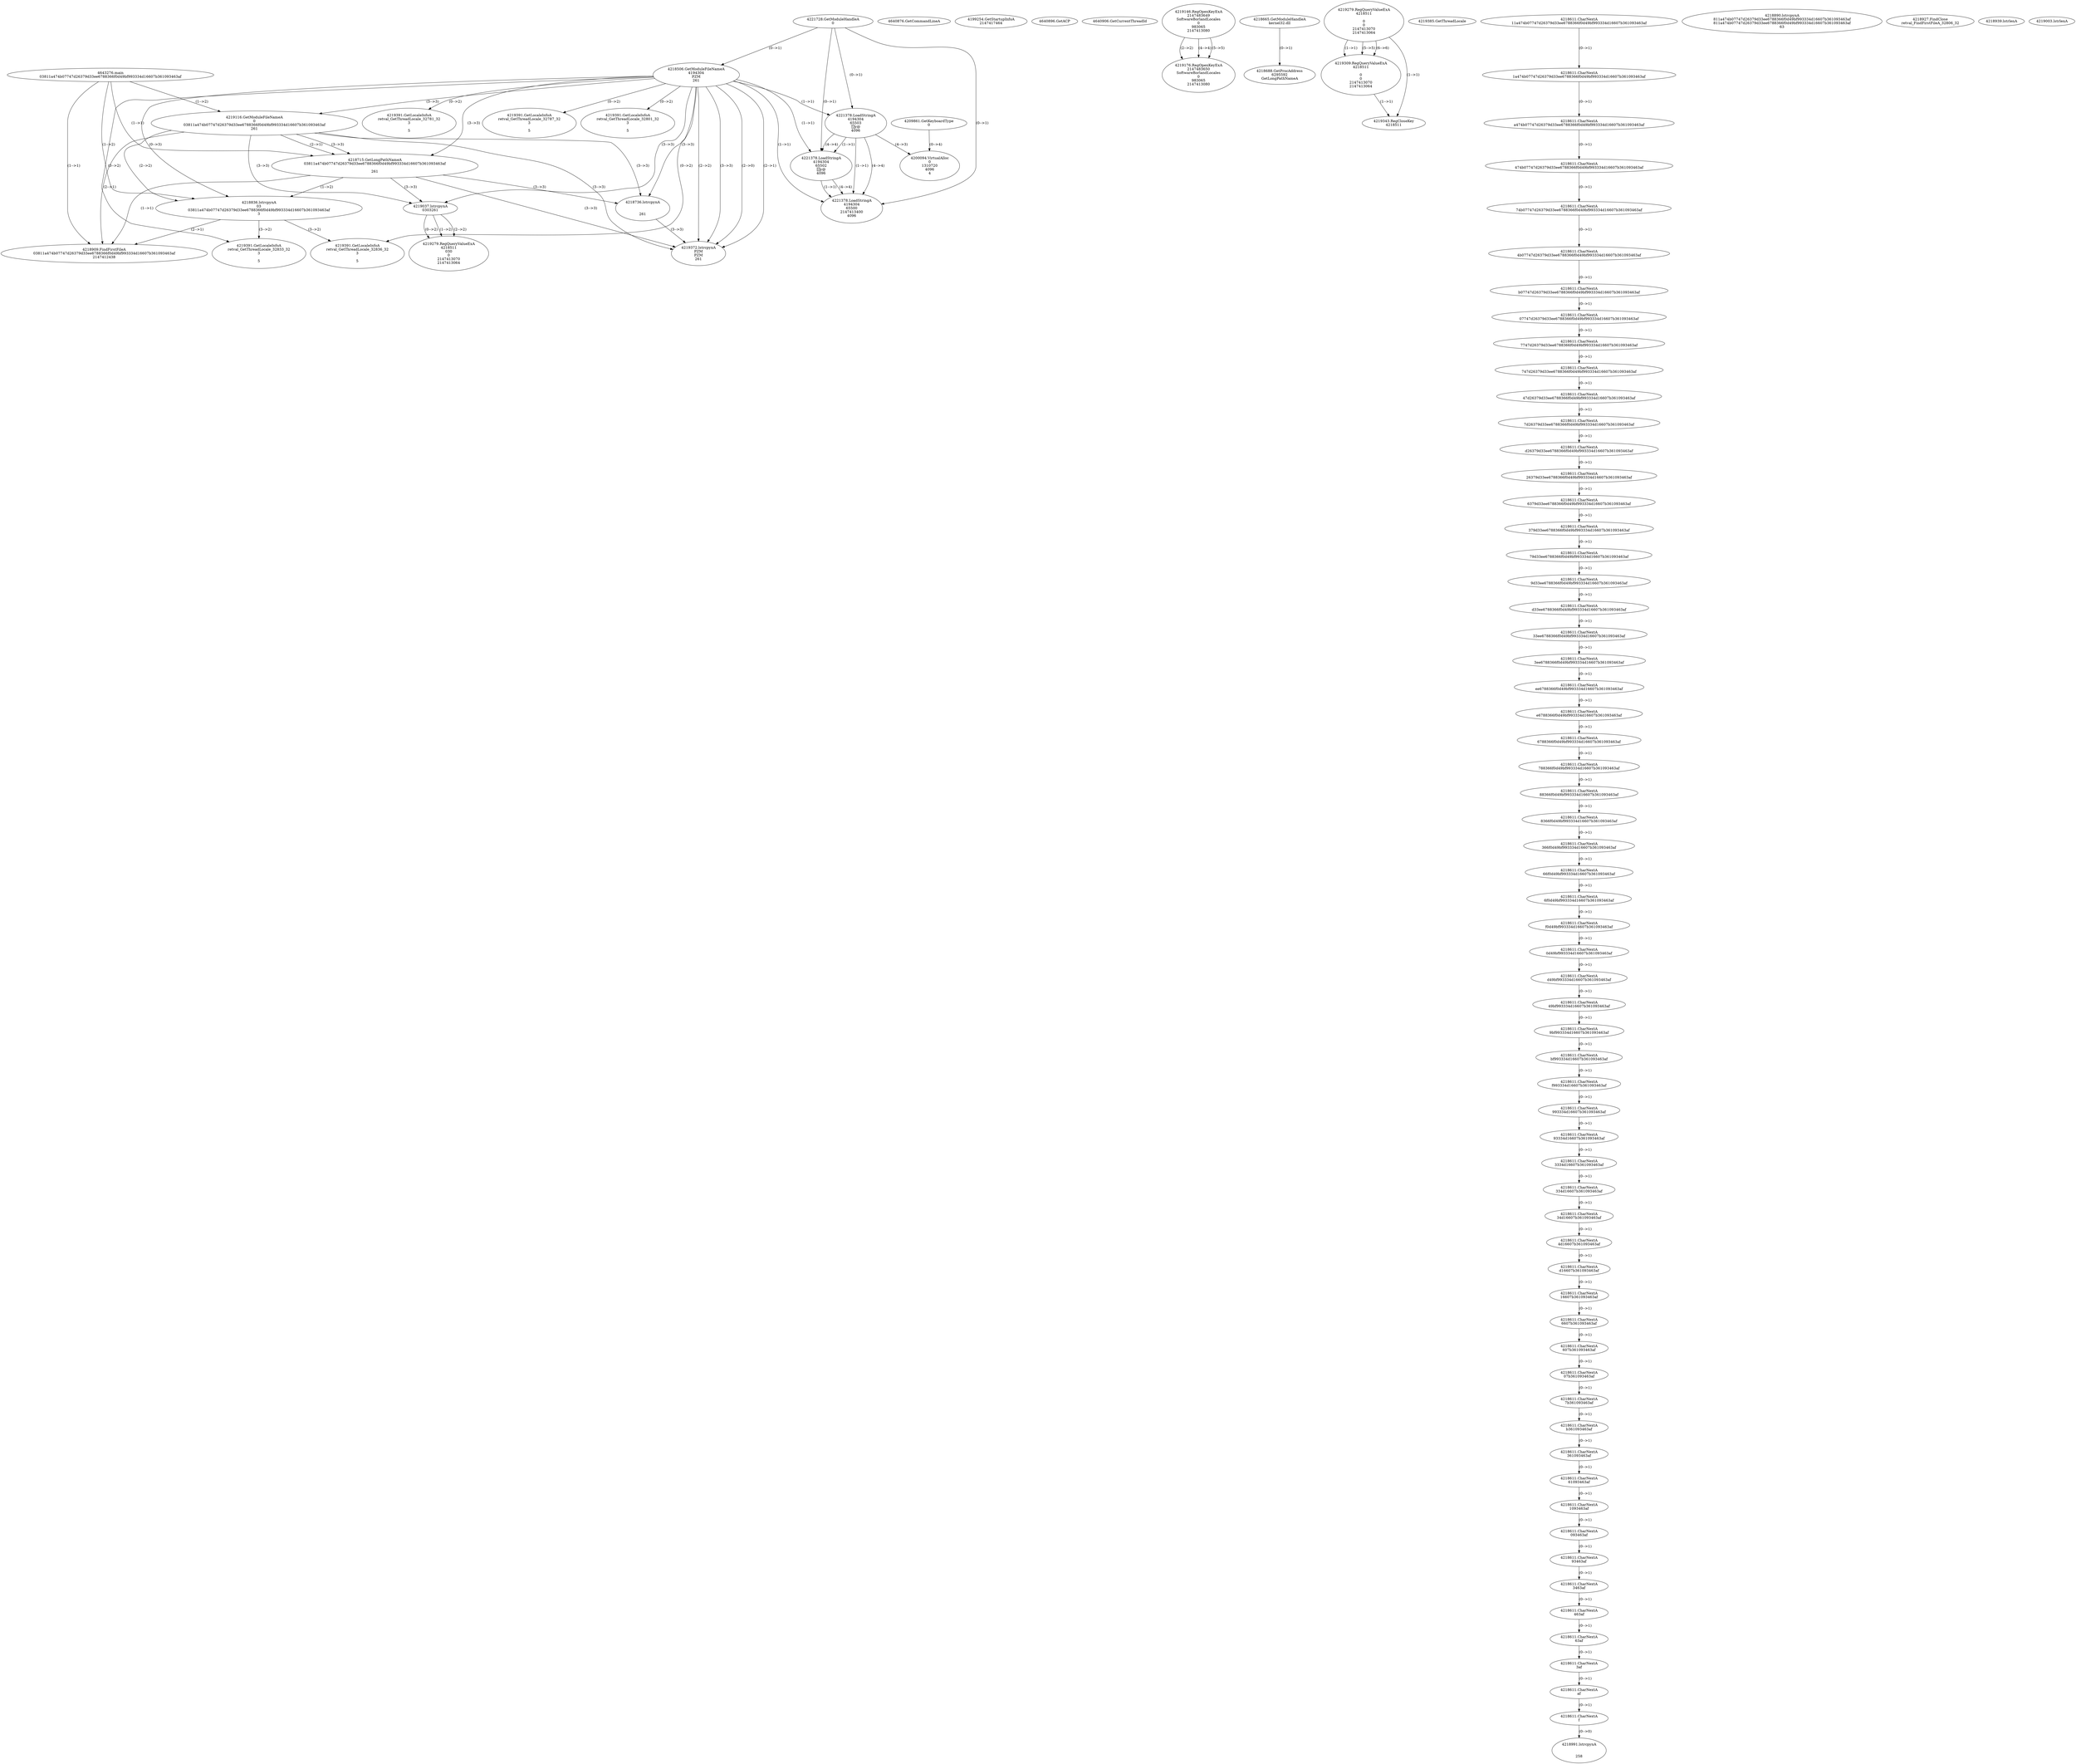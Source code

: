 // Global SCDG with merge call
digraph {
	0 [label="4643276.main
03811a474b07747d26379d33ee6788366f0d49bf993334d16607b361093463af"]
	1 [label="4221728.GetModuleHandleA
0"]
	2 [label="4209861.GetKeyboardType
0"]
	3 [label="4640876.GetCommandLineA
"]
	4 [label="4199254.GetStartupInfoA
2147417464"]
	5 [label="4640896.GetACP
"]
	6 [label="4640906.GetCurrentThreadId
"]
	7 [label="4218506.GetModuleFileNameA
4194304
PZM
261"]
	1 -> 7 [label="(0-->1)"]
	8 [label="4219116.GetModuleFileNameA
0
03811a474b07747d26379d33ee6788366f0d49bf993334d16607b361093463af
261"]
	0 -> 8 [label="(1-->2)"]
	7 -> 8 [label="(3-->3)"]
	9 [label="4219146.RegOpenKeyExA
2147483649
Software\Borland\Locales
0
983065
2147413080"]
	10 [label="4218665.GetModuleHandleA
kernel32.dll"]
	11 [label="4218688.GetProcAddress
6295592
GetLongPathNameA"]
	10 -> 11 [label="(0-->1)"]
	12 [label="4218715.GetLongPathNameA
03811a474b07747d26379d33ee6788366f0d49bf993334d16607b361093463af

261"]
	0 -> 12 [label="(1-->1)"]
	8 -> 12 [label="(2-->1)"]
	7 -> 12 [label="(3-->3)"]
	8 -> 12 [label="(3-->3)"]
	13 [label="4218736.lstrcpynA


261"]
	7 -> 13 [label="(3-->3)"]
	8 -> 13 [label="(3-->3)"]
	12 -> 13 [label="(3-->3)"]
	14 [label="4219279.RegQueryValueExA
4218511

0
0
2147413070
2147413064"]
	15 [label="4219309.RegQueryValueExA
4218511

0
0
2147413070
2147413064"]
	14 -> 15 [label="(1-->1)"]
	14 -> 15 [label="(5-->5)"]
	14 -> 15 [label="(6-->6)"]
	16 [label="4219343.RegCloseKey
4218511"]
	14 -> 16 [label="(1-->1)"]
	15 -> 16 [label="(1-->1)"]
	17 [label="4219372.lstrcpynA
PZM
PZM
261"]
	7 -> 17 [label="(2-->1)"]
	7 -> 17 [label="(2-->2)"]
	7 -> 17 [label="(3-->3)"]
	8 -> 17 [label="(3-->3)"]
	12 -> 17 [label="(3-->3)"]
	13 -> 17 [label="(3-->3)"]
	7 -> 17 [label="(2-->0)"]
	18 [label="4219385.GetThreadLocale
"]
	19 [label="4219391.GetLocaleInfoA
retval_GetThreadLocale_32781_32
3

5"]
	7 -> 19 [label="(0-->2)"]
	20 [label="4221378.LoadStringA
4194304
65503
y@
4096"]
	1 -> 20 [label="(0-->1)"]
	7 -> 20 [label="(1-->1)"]
	21 [label="4221378.LoadStringA
4194304
65502
y@
4096"]
	1 -> 21 [label="(0-->1)"]
	7 -> 21 [label="(1-->1)"]
	20 -> 21 [label="(1-->1)"]
	20 -> 21 [label="(4-->4)"]
	22 [label="4221378.LoadStringA
4194304
65500
2147413400
4096"]
	1 -> 22 [label="(0-->1)"]
	7 -> 22 [label="(1-->1)"]
	20 -> 22 [label="(1-->1)"]
	21 -> 22 [label="(1-->1)"]
	20 -> 22 [label="(4-->4)"]
	21 -> 22 [label="(4-->4)"]
	23 [label="4219391.GetLocaleInfoA
retval_GetThreadLocale_32787_32
3

5"]
	7 -> 23 [label="(0-->2)"]
	24 [label="4200094.VirtualAlloc
0
1310720
4096
4"]
	20 -> 24 [label="(4-->3)"]
	2 -> 24 [label="(0-->4)"]
	25 [label="4219176.RegOpenKeyExA
2147483650
Software\Borland\Locales
0
983065
2147413080"]
	9 -> 25 [label="(2-->2)"]
	9 -> 25 [label="(4-->4)"]
	9 -> 25 [label="(5-->5)"]
	26 [label="4219391.GetLocaleInfoA
retval_GetThreadLocale_32801_32
3

5"]
	7 -> 26 [label="(0-->2)"]
	27 [label="4218836.lstrcpynA
03
03811a474b07747d26379d33ee6788366f0d49bf993334d16607b361093463af
3"]
	0 -> 27 [label="(1-->2)"]
	8 -> 27 [label="(2-->2)"]
	12 -> 27 [label="(1-->2)"]
	7 -> 27 [label="(0-->3)"]
	28 [label="4218611.CharNextA
11a474b07747d26379d33ee6788366f0d49bf993334d16607b361093463af"]
	29 [label="4218611.CharNextA
1a474b07747d26379d33ee6788366f0d49bf993334d16607b361093463af"]
	28 -> 29 [label="(0-->1)"]
	30 [label="4218611.CharNextA
a474b07747d26379d33ee6788366f0d49bf993334d16607b361093463af"]
	29 -> 30 [label="(0-->1)"]
	31 [label="4218611.CharNextA
474b07747d26379d33ee6788366f0d49bf993334d16607b361093463af"]
	30 -> 31 [label="(0-->1)"]
	32 [label="4218611.CharNextA
74b07747d26379d33ee6788366f0d49bf993334d16607b361093463af"]
	31 -> 32 [label="(0-->1)"]
	33 [label="4218611.CharNextA
4b07747d26379d33ee6788366f0d49bf993334d16607b361093463af"]
	32 -> 33 [label="(0-->1)"]
	34 [label="4218611.CharNextA
b07747d26379d33ee6788366f0d49bf993334d16607b361093463af"]
	33 -> 34 [label="(0-->1)"]
	35 [label="4218611.CharNextA
07747d26379d33ee6788366f0d49bf993334d16607b361093463af"]
	34 -> 35 [label="(0-->1)"]
	36 [label="4218611.CharNextA
7747d26379d33ee6788366f0d49bf993334d16607b361093463af"]
	35 -> 36 [label="(0-->1)"]
	37 [label="4218611.CharNextA
747d26379d33ee6788366f0d49bf993334d16607b361093463af"]
	36 -> 37 [label="(0-->1)"]
	38 [label="4218611.CharNextA
47d26379d33ee6788366f0d49bf993334d16607b361093463af"]
	37 -> 38 [label="(0-->1)"]
	39 [label="4218611.CharNextA
7d26379d33ee6788366f0d49bf993334d16607b361093463af"]
	38 -> 39 [label="(0-->1)"]
	40 [label="4218611.CharNextA
d26379d33ee6788366f0d49bf993334d16607b361093463af"]
	39 -> 40 [label="(0-->1)"]
	41 [label="4218611.CharNextA
26379d33ee6788366f0d49bf993334d16607b361093463af"]
	40 -> 41 [label="(0-->1)"]
	42 [label="4218611.CharNextA
6379d33ee6788366f0d49bf993334d16607b361093463af"]
	41 -> 42 [label="(0-->1)"]
	43 [label="4218611.CharNextA
379d33ee6788366f0d49bf993334d16607b361093463af"]
	42 -> 43 [label="(0-->1)"]
	44 [label="4218611.CharNextA
79d33ee6788366f0d49bf993334d16607b361093463af"]
	43 -> 44 [label="(0-->1)"]
	45 [label="4218611.CharNextA
9d33ee6788366f0d49bf993334d16607b361093463af"]
	44 -> 45 [label="(0-->1)"]
	46 [label="4218611.CharNextA
d33ee6788366f0d49bf993334d16607b361093463af"]
	45 -> 46 [label="(0-->1)"]
	47 [label="4218611.CharNextA
33ee6788366f0d49bf993334d16607b361093463af"]
	46 -> 47 [label="(0-->1)"]
	48 [label="4218611.CharNextA
3ee6788366f0d49bf993334d16607b361093463af"]
	47 -> 48 [label="(0-->1)"]
	49 [label="4218611.CharNextA
ee6788366f0d49bf993334d16607b361093463af"]
	48 -> 49 [label="(0-->1)"]
	50 [label="4218611.CharNextA
e6788366f0d49bf993334d16607b361093463af"]
	49 -> 50 [label="(0-->1)"]
	51 [label="4218611.CharNextA
6788366f0d49bf993334d16607b361093463af"]
	50 -> 51 [label="(0-->1)"]
	52 [label="4218611.CharNextA
788366f0d49bf993334d16607b361093463af"]
	51 -> 52 [label="(0-->1)"]
	53 [label="4218611.CharNextA
88366f0d49bf993334d16607b361093463af"]
	52 -> 53 [label="(0-->1)"]
	54 [label="4218611.CharNextA
8366f0d49bf993334d16607b361093463af"]
	53 -> 54 [label="(0-->1)"]
	55 [label="4218611.CharNextA
366f0d49bf993334d16607b361093463af"]
	54 -> 55 [label="(0-->1)"]
	56 [label="4218611.CharNextA
66f0d49bf993334d16607b361093463af"]
	55 -> 56 [label="(0-->1)"]
	57 [label="4218611.CharNextA
6f0d49bf993334d16607b361093463af"]
	56 -> 57 [label="(0-->1)"]
	58 [label="4218611.CharNextA
f0d49bf993334d16607b361093463af"]
	57 -> 58 [label="(0-->1)"]
	59 [label="4218611.CharNextA
0d49bf993334d16607b361093463af"]
	58 -> 59 [label="(0-->1)"]
	60 [label="4218611.CharNextA
d49bf993334d16607b361093463af"]
	59 -> 60 [label="(0-->1)"]
	61 [label="4218611.CharNextA
49bf993334d16607b361093463af"]
	60 -> 61 [label="(0-->1)"]
	62 [label="4218611.CharNextA
9bf993334d16607b361093463af"]
	61 -> 62 [label="(0-->1)"]
	63 [label="4218611.CharNextA
bf993334d16607b361093463af"]
	62 -> 63 [label="(0-->1)"]
	64 [label="4218611.CharNextA
f993334d16607b361093463af"]
	63 -> 64 [label="(0-->1)"]
	65 [label="4218611.CharNextA
993334d16607b361093463af"]
	64 -> 65 [label="(0-->1)"]
	66 [label="4218611.CharNextA
93334d16607b361093463af"]
	65 -> 66 [label="(0-->1)"]
	67 [label="4218611.CharNextA
3334d16607b361093463af"]
	66 -> 67 [label="(0-->1)"]
	68 [label="4218611.CharNextA
334d16607b361093463af"]
	67 -> 68 [label="(0-->1)"]
	69 [label="4218611.CharNextA
34d16607b361093463af"]
	68 -> 69 [label="(0-->1)"]
	70 [label="4218611.CharNextA
4d16607b361093463af"]
	69 -> 70 [label="(0-->1)"]
	71 [label="4218611.CharNextA
d16607b361093463af"]
	70 -> 71 [label="(0-->1)"]
	72 [label="4218611.CharNextA
16607b361093463af"]
	71 -> 72 [label="(0-->1)"]
	73 [label="4218611.CharNextA
6607b361093463af"]
	72 -> 73 [label="(0-->1)"]
	74 [label="4218611.CharNextA
607b361093463af"]
	73 -> 74 [label="(0-->1)"]
	75 [label="4218611.CharNextA
07b361093463af"]
	74 -> 75 [label="(0-->1)"]
	76 [label="4218611.CharNextA
7b361093463af"]
	75 -> 76 [label="(0-->1)"]
	77 [label="4218611.CharNextA
b361093463af"]
	76 -> 77 [label="(0-->1)"]
	78 [label="4218611.CharNextA
361093463af"]
	77 -> 78 [label="(0-->1)"]
	79 [label="4218611.CharNextA
61093463af"]
	78 -> 79 [label="(0-->1)"]
	80 [label="4218611.CharNextA
1093463af"]
	79 -> 80 [label="(0-->1)"]
	81 [label="4218611.CharNextA
093463af"]
	80 -> 81 [label="(0-->1)"]
	82 [label="4218611.CharNextA
93463af"]
	81 -> 82 [label="(0-->1)"]
	83 [label="4218611.CharNextA
3463af"]
	82 -> 83 [label="(0-->1)"]
	84 [label="4218611.CharNextA
463af"]
	83 -> 84 [label="(0-->1)"]
	85 [label="4218611.CharNextA
63af"]
	84 -> 85 [label="(0-->1)"]
	86 [label="4218611.CharNextA
3af"]
	85 -> 86 [label="(0-->1)"]
	87 [label="4218611.CharNextA
af"]
	86 -> 87 [label="(0-->1)"]
	88 [label="4218611.CharNextA
f"]
	87 -> 88 [label="(0-->1)"]
	89 [label="4218890.lstrcpynA
811a474b07747d26379d33ee6788366f0d49bf993334d16607b361093463af
811a474b07747d26379d33ee6788366f0d49bf993334d16607b361093463af
63"]
	90 [label="4218909.FindFirstFileA
03811a474b07747d26379d33ee6788366f0d49bf993334d16607b361093463af
2147412438"]
	0 -> 90 [label="(1-->1)"]
	8 -> 90 [label="(2-->1)"]
	12 -> 90 [label="(1-->1)"]
	27 -> 90 [label="(2-->1)"]
	91 [label="4218927.FindClose
retval_FindFirstFileA_32806_32"]
	92 [label="4218939.lstrlenA
"]
	93 [label="4218991.lstrcpynA


258"]
	88 -> 93 [label="(0-->0)"]
	94 [label="4219003.lstrlenA
"]
	95 [label="4219037.lstrcpynA
03\
03\
261"]
	7 -> 95 [label="(3-->3)"]
	8 -> 95 [label="(3-->3)"]
	12 -> 95 [label="(3-->3)"]
	96 [label="4219279.RegQueryValueExA
4218511
03\
0
0
2147413070
2147413064"]
	95 -> 96 [label="(1-->2)"]
	95 -> 96 [label="(2-->2)"]
	95 -> 96 [label="(0-->2)"]
	97 [label="4219391.GetLocaleInfoA
retval_GetThreadLocale_32833_32
3

5"]
	7 -> 97 [label="(0-->2)"]
	27 -> 97 [label="(3-->2)"]
	98 [label="4219391.GetLocaleInfoA
retval_GetThreadLocale_32836_32
3

5"]
	7 -> 98 [label="(0-->2)"]
	27 -> 98 [label="(3-->2)"]
}
